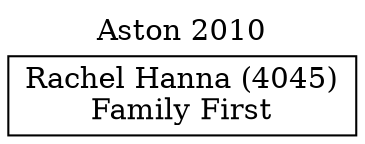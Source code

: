 // House preference flow
digraph "Rachel Hanna (4045)_Aston_2010" {
	graph [label="Aston 2010" labelloc=t mclimit=10]
	node [shape=box]
	"Rachel Hanna (4045)" [label="Rachel Hanna (4045)
Family First"]
}
